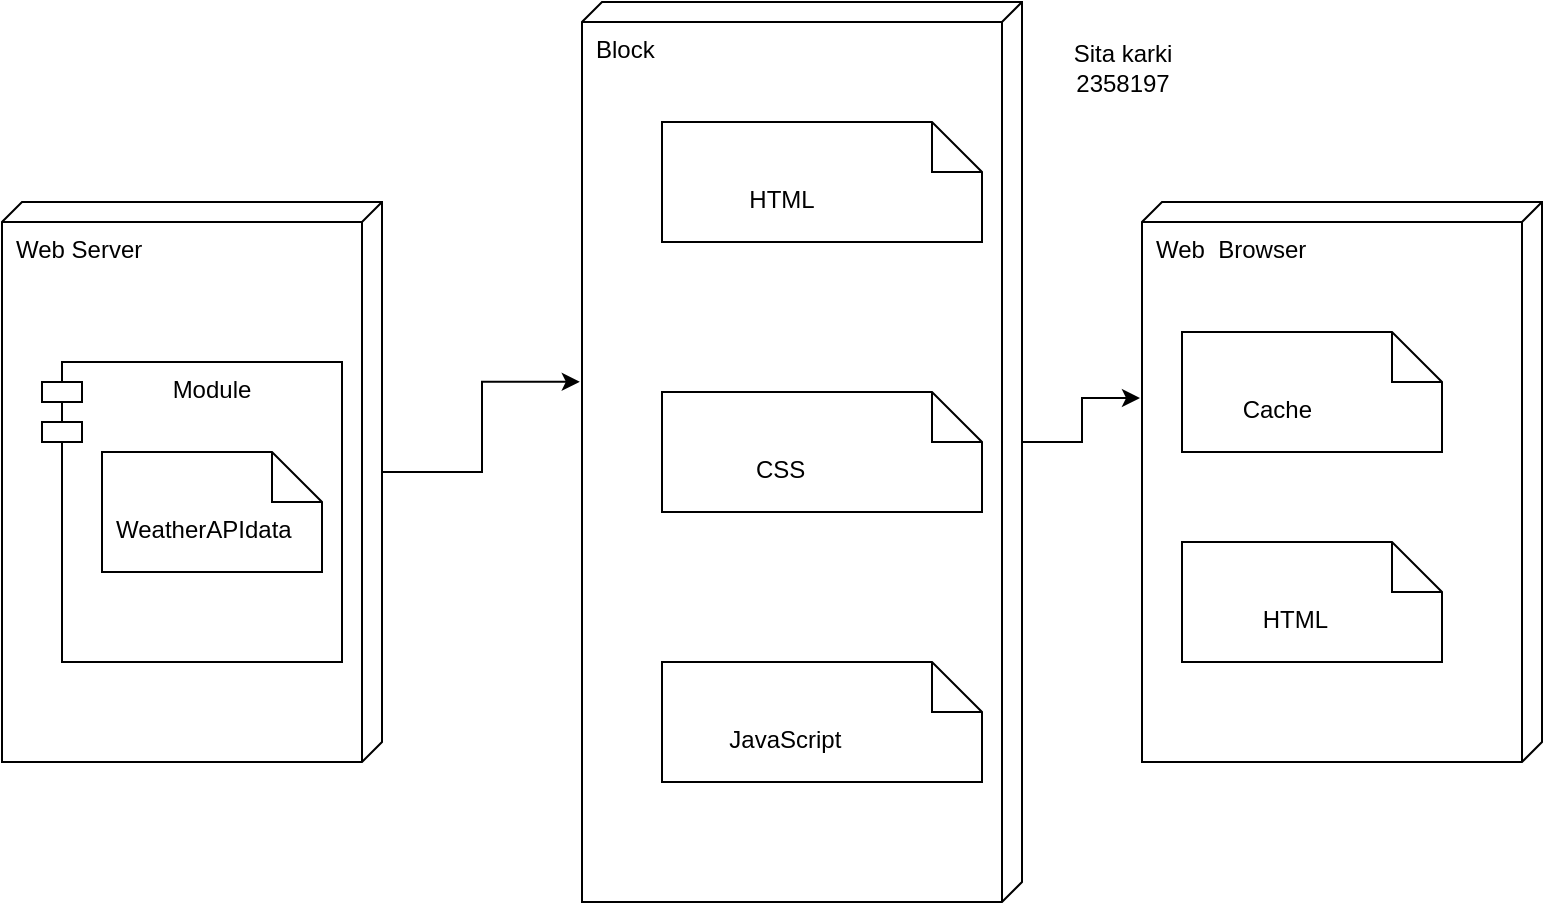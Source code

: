 <mxfile version="21.6.2" type="device">
  <diagram name="Page-1" id="2YBvvXClWsGukQMizWep">
    <mxGraphModel dx="1050" dy="581" grid="1" gridSize="10" guides="1" tooltips="1" connect="1" arrows="1" fold="1" page="1" pageScale="1" pageWidth="850" pageHeight="1100" math="0" shadow="0">
      <root>
        <mxCell id="0" />
        <mxCell id="1" parent="0" />
        <mxCell id="WCwqfFokdwG11yXASsNB-27" style="edgeStyle=orthogonalEdgeStyle;rounded=0;orthogonalLoop=1;jettySize=auto;html=1;exitX=0;exitY=0;exitDx=135;exitDy=0;exitPerimeter=0;entryX=0.422;entryY=1.005;entryDx=0;entryDy=0;entryPerimeter=0;" parent="1" source="WCwqfFokdwG11yXASsNB-1" target="WCwqfFokdwG11yXASsNB-12" edge="1">
          <mxGeometry relative="1" as="geometry" />
        </mxCell>
        <mxCell id="WCwqfFokdwG11yXASsNB-1" value="Web Server" style="verticalAlign=top;align=left;shape=cube;size=10;direction=south;fontStyle=0;html=1;boundedLbl=1;spacingLeft=5;whiteSpace=wrap;" parent="1" vertex="1">
          <mxGeometry x="50" y="200" width="190" height="280" as="geometry" />
        </mxCell>
        <mxCell id="WCwqfFokdwG11yXASsNB-5" value="Module" style="shape=module;align=left;spacingLeft=20;align=center;verticalAlign=top;whiteSpace=wrap;html=1;" parent="1" vertex="1">
          <mxGeometry x="70" y="280" width="150" height="150" as="geometry" />
        </mxCell>
        <mxCell id="WCwqfFokdwG11yXASsNB-10" value="WeatherAPIdata" style="shape=note2;boundedLbl=1;whiteSpace=wrap;html=1;size=25;verticalAlign=top;align=left;spacingLeft=5;" parent="1" vertex="1">
          <mxGeometry x="100" y="325" width="110" height="60" as="geometry" />
        </mxCell>
        <mxCell id="WCwqfFokdwG11yXASsNB-28" style="edgeStyle=orthogonalEdgeStyle;rounded=0;orthogonalLoop=1;jettySize=auto;html=1;exitX=0;exitY=0;exitDx=220;exitDy=0;exitPerimeter=0;entryX=0.35;entryY=1.005;entryDx=0;entryDy=0;entryPerimeter=0;" parent="1" source="WCwqfFokdwG11yXASsNB-12" target="WCwqfFokdwG11yXASsNB-21" edge="1">
          <mxGeometry relative="1" as="geometry" />
        </mxCell>
        <mxCell id="WCwqfFokdwG11yXASsNB-12" value="Block" style="verticalAlign=top;align=left;shape=cube;size=10;direction=south;fontStyle=0;html=1;boundedLbl=1;spacingLeft=5;whiteSpace=wrap;" parent="1" vertex="1">
          <mxGeometry x="340" y="100" width="220" height="450" as="geometry" />
        </mxCell>
        <mxCell id="WCwqfFokdwG11yXASsNB-15" value="&amp;nbsp; &amp;nbsp; &amp;nbsp; &amp;nbsp; JavaScript" style="shape=note2;boundedLbl=1;whiteSpace=wrap;html=1;size=25;verticalAlign=top;align=left;spacingLeft=5;" parent="1" vertex="1">
          <mxGeometry x="380" y="430" width="160" height="60" as="geometry" />
        </mxCell>
        <mxCell id="WCwqfFokdwG11yXASsNB-17" value="&amp;nbsp; &amp;nbsp; &amp;nbsp; &amp;nbsp; &amp;nbsp; &amp;nbsp; CSS" style="shape=note2;boundedLbl=1;whiteSpace=wrap;html=1;size=25;verticalAlign=top;align=left;spacingLeft=5;" parent="1" vertex="1">
          <mxGeometry x="380" y="295" width="160" height="60" as="geometry" />
        </mxCell>
        <mxCell id="WCwqfFokdwG11yXASsNB-19" value="&amp;nbsp; &amp;nbsp; &amp;nbsp; &amp;nbsp; &amp;nbsp; &amp;nbsp;HTML" style="shape=note2;boundedLbl=1;whiteSpace=wrap;html=1;size=25;verticalAlign=top;align=left;spacingLeft=5;" parent="1" vertex="1">
          <mxGeometry x="380" y="160" width="160" height="60" as="geometry" />
        </mxCell>
        <mxCell id="WCwqfFokdwG11yXASsNB-21" value="Web &amp;nbsp;Browser" style="verticalAlign=top;align=left;shape=cube;size=10;direction=south;fontStyle=0;html=1;boundedLbl=1;spacingLeft=5;whiteSpace=wrap;" parent="1" vertex="1">
          <mxGeometry x="620" y="200" width="200" height="280" as="geometry" />
        </mxCell>
        <mxCell id="WCwqfFokdwG11yXASsNB-23" value="&amp;nbsp; &amp;nbsp; &amp;nbsp; &amp;nbsp; &amp;nbsp; HTML" style="shape=note2;boundedLbl=1;whiteSpace=wrap;html=1;size=25;verticalAlign=top;align=left;spacingLeft=5;whiteSpace=wrap;" parent="1" vertex="1">
          <mxGeometry x="640" y="370" width="130" height="60" as="geometry" />
        </mxCell>
        <mxCell id="WCwqfFokdwG11yXASsNB-25" value="&amp;nbsp; &amp;nbsp; &amp;nbsp; &amp;nbsp;Cache" style="shape=note2;boundedLbl=1;whiteSpace=wrap;html=1;size=25;verticalAlign=top;align=left;spacingLeft=5;whiteSpace=wrap;" parent="1" vertex="1">
          <mxGeometry x="640" y="265" width="130" height="60" as="geometry" />
        </mxCell>
        <mxCell id="WCwqfFokdwG11yXASsNB-29" value="Sita karki&lt;br&gt;2358197" style="text;html=1;align=center;verticalAlign=middle;resizable=0;points=[];autosize=1;strokeColor=none;fillColor=none;" parent="1" vertex="1">
          <mxGeometry x="575" y="113" width="70" height="40" as="geometry" />
        </mxCell>
      </root>
    </mxGraphModel>
  </diagram>
</mxfile>
